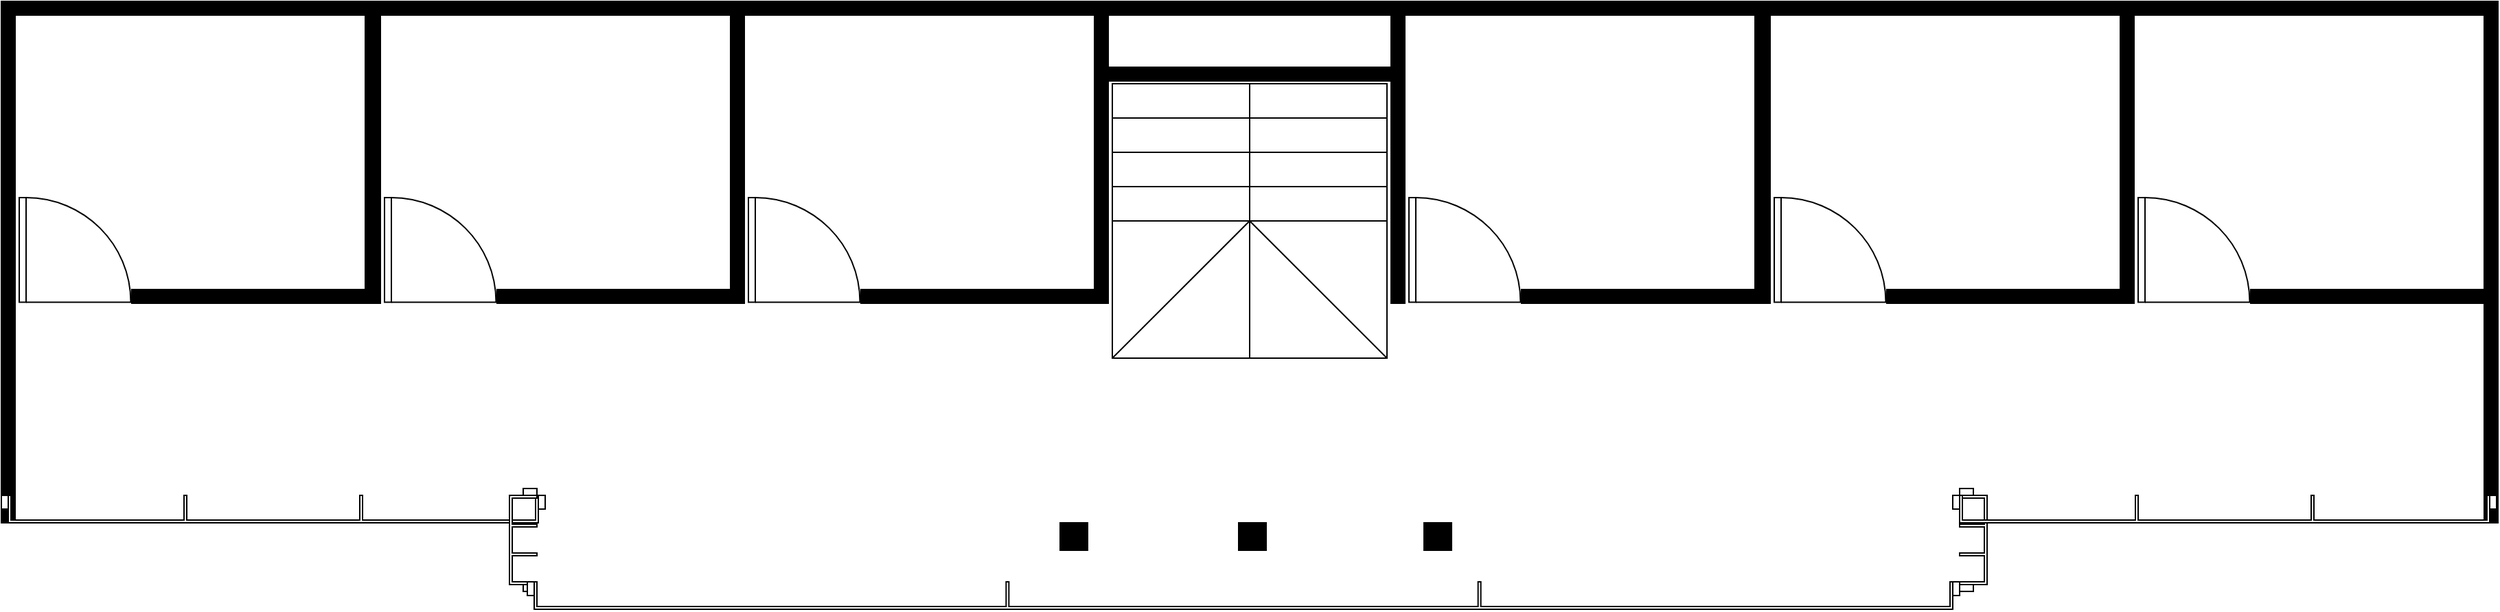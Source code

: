 <mxfile version="26.0.6" pages="2">
  <diagram name="Floor - 2" id="38b20595-45e3-9b7f-d5ca-b57f44c5b66d">
    <mxGraphModel dx="3269" dy="1112" grid="1" gridSize="10" guides="1" tooltips="1" connect="1" arrows="1" fold="1" page="1" pageScale="1" pageWidth="1169" pageHeight="827" background="none" math="0" shadow="0">
      <root>
        <mxCell id="0" />
        <mxCell id="1" parent="0" />
        <mxCell id="vvfayKzTwhahEHeOW0rl-8" value="" style="verticalLabelPosition=bottom;html=1;verticalAlign=top;align=center;shape=mxgraph.floorplan.wallCorner;fillColor=strokeColor;" vertex="1" parent="1">
          <mxGeometry x="-56" y="30" width="266" height="220" as="geometry" />
        </mxCell>
        <mxCell id="vvfayKzTwhahEHeOW0rl-11" value="" style="verticalLabelPosition=bottom;html=1;verticalAlign=top;align=center;shape=mxgraph.floorplan.wallCorner;fillColor=strokeColor;direction=west" vertex="1" parent="1">
          <mxGeometry x="39" y="30" width="180" height="220" as="geometry" />
        </mxCell>
        <mxCell id="vvfayKzTwhahEHeOW0rl-12" value="" style="verticalLabelPosition=bottom;html=1;verticalAlign=top;align=center;shape=mxgraph.floorplan.doorLeft;aspect=fixed;direction=north;" vertex="1" parent="1">
          <mxGeometry x="-43" y="173" width="81" height="76.24" as="geometry" />
        </mxCell>
        <mxCell id="vvfayKzTwhahEHeOW0rl-19" value="" style="group" vertex="1" connectable="0" parent="1">
          <mxGeometry x="210" y="30" width="275" height="220" as="geometry" />
        </mxCell>
        <mxCell id="vvfayKzTwhahEHeOW0rl-16" value="" style="verticalLabelPosition=bottom;html=1;verticalAlign=top;align=center;shape=mxgraph.floorplan.wallCorner;fillColor=strokeColor;" vertex="1" parent="vvfayKzTwhahEHeOW0rl-19">
          <mxGeometry width="266" height="220" as="geometry" />
        </mxCell>
        <mxCell id="vvfayKzTwhahEHeOW0rl-17" value="" style="verticalLabelPosition=bottom;html=1;verticalAlign=top;align=center;shape=mxgraph.floorplan.wallCorner;fillColor=strokeColor;direction=west" vertex="1" parent="vvfayKzTwhahEHeOW0rl-19">
          <mxGeometry x="95" width="180" height="220" as="geometry" />
        </mxCell>
        <mxCell id="vvfayKzTwhahEHeOW0rl-18" value="" style="verticalLabelPosition=bottom;html=1;verticalAlign=top;align=center;shape=mxgraph.floorplan.doorLeft;aspect=fixed;direction=north;" vertex="1" parent="vvfayKzTwhahEHeOW0rl-19">
          <mxGeometry x="13" y="143" width="81" height="76.24" as="geometry" />
        </mxCell>
        <mxCell id="vvfayKzTwhahEHeOW0rl-20" value="" style="group" vertex="1" connectable="0" parent="1">
          <mxGeometry x="475" y="30" width="275" height="220" as="geometry" />
        </mxCell>
        <mxCell id="vvfayKzTwhahEHeOW0rl-21" value="" style="verticalLabelPosition=bottom;html=1;verticalAlign=top;align=center;shape=mxgraph.floorplan.wallCorner;fillColor=strokeColor;" vertex="1" parent="vvfayKzTwhahEHeOW0rl-20">
          <mxGeometry width="266" height="220" as="geometry" />
        </mxCell>
        <mxCell id="vvfayKzTwhahEHeOW0rl-22" value="" style="verticalLabelPosition=bottom;html=1;verticalAlign=top;align=center;shape=mxgraph.floorplan.wallCorner;fillColor=strokeColor;direction=west" vertex="1" parent="vvfayKzTwhahEHeOW0rl-20">
          <mxGeometry x="95" width="180" height="220" as="geometry" />
        </mxCell>
        <mxCell id="vvfayKzTwhahEHeOW0rl-23" value="" style="verticalLabelPosition=bottom;html=1;verticalAlign=top;align=center;shape=mxgraph.floorplan.doorLeft;aspect=fixed;direction=north;" vertex="1" parent="vvfayKzTwhahEHeOW0rl-20">
          <mxGeometry x="13" y="143" width="81" height="76.24" as="geometry" />
        </mxCell>
        <mxCell id="vvfayKzTwhahEHeOW0rl-32" value="" style="verticalLabelPosition=bottom;html=1;verticalAlign=top;align=center;shape=mxgraph.floorplan.wallCorner;fillColor=strokeColor;" vertex="1" parent="1">
          <mxGeometry x="956" y="30" width="266" height="220" as="geometry" />
        </mxCell>
        <mxCell id="vvfayKzTwhahEHeOW0rl-33" value="" style="verticalLabelPosition=bottom;html=1;verticalAlign=top;align=center;shape=mxgraph.floorplan.wallCorner;fillColor=strokeColor;direction=west" vertex="1" parent="1">
          <mxGeometry x="1051" y="30" width="180" height="220" as="geometry" />
        </mxCell>
        <mxCell id="vvfayKzTwhahEHeOW0rl-34" value="" style="verticalLabelPosition=bottom;html=1;verticalAlign=top;align=center;shape=mxgraph.floorplan.doorLeft;aspect=fixed;direction=north;" vertex="1" parent="1">
          <mxGeometry x="969" y="173" width="81" height="76.24" as="geometry" />
        </mxCell>
        <mxCell id="vvfayKzTwhahEHeOW0rl-35" value="" style="group" vertex="1" connectable="0" parent="1">
          <mxGeometry x="1222" y="30" width="275" height="220" as="geometry" />
        </mxCell>
        <mxCell id="vvfayKzTwhahEHeOW0rl-36" value="" style="verticalLabelPosition=bottom;html=1;verticalAlign=top;align=center;shape=mxgraph.floorplan.wallCorner;fillColor=strokeColor;" vertex="1" parent="vvfayKzTwhahEHeOW0rl-35">
          <mxGeometry width="266" height="220" as="geometry" />
        </mxCell>
        <mxCell id="vvfayKzTwhahEHeOW0rl-37" value="" style="verticalLabelPosition=bottom;html=1;verticalAlign=top;align=center;shape=mxgraph.floorplan.wallCorner;fillColor=strokeColor;direction=west" vertex="1" parent="vvfayKzTwhahEHeOW0rl-35">
          <mxGeometry x="95" width="180" height="220" as="geometry" />
        </mxCell>
        <mxCell id="vvfayKzTwhahEHeOW0rl-38" value="" style="verticalLabelPosition=bottom;html=1;verticalAlign=top;align=center;shape=mxgraph.floorplan.doorLeft;aspect=fixed;direction=north;" vertex="1" parent="vvfayKzTwhahEHeOW0rl-35">
          <mxGeometry x="13" y="143" width="81" height="76.24" as="geometry" />
        </mxCell>
        <mxCell id="vvfayKzTwhahEHeOW0rl-39" value="" style="group" vertex="1" connectable="0" parent="1">
          <mxGeometry x="1487" y="30" width="275" height="220" as="geometry" />
        </mxCell>
        <mxCell id="vvfayKzTwhahEHeOW0rl-40" value="" style="verticalLabelPosition=bottom;html=1;verticalAlign=top;align=center;shape=mxgraph.floorplan.wallCorner;fillColor=strokeColor;" vertex="1" parent="vvfayKzTwhahEHeOW0rl-39">
          <mxGeometry width="266" height="220" as="geometry" />
        </mxCell>
        <mxCell id="vvfayKzTwhahEHeOW0rl-41" value="" style="verticalLabelPosition=bottom;html=1;verticalAlign=top;align=center;shape=mxgraph.floorplan.wallCorner;fillColor=strokeColor;direction=west" vertex="1" parent="vvfayKzTwhahEHeOW0rl-39">
          <mxGeometry x="95" width="180" height="220" as="geometry" />
        </mxCell>
        <mxCell id="vvfayKzTwhahEHeOW0rl-42" value="" style="verticalLabelPosition=bottom;html=1;verticalAlign=top;align=center;shape=mxgraph.floorplan.doorLeft;aspect=fixed;direction=north;" vertex="1" parent="vvfayKzTwhahEHeOW0rl-39">
          <mxGeometry x="13" y="143" width="81" height="76.24" as="geometry" />
        </mxCell>
        <mxCell id="vvfayKzTwhahEHeOW0rl-43" value="" style="verticalLabelPosition=bottom;html=1;verticalAlign=top;align=center;shape=mxgraph.floorplan.wall;fillColor=strokeColor;direction=west;" vertex="1" parent="1">
          <mxGeometry x="735" y="30" width="275" height="10" as="geometry" />
        </mxCell>
        <mxCell id="vvfayKzTwhahEHeOW0rl-44" value="" style="verticalLabelPosition=bottom;html=1;verticalAlign=top;align=center;shape=mxgraph.floorplan.wall;fillColor=strokeColor;direction=south;" vertex="1" parent="1">
          <mxGeometry x="-56" y="220" width="10" height="190" as="geometry" />
        </mxCell>
        <mxCell id="vvfayKzTwhahEHeOW0rl-48" value="" style="verticalLabelPosition=bottom;html=1;verticalAlign=top;align=center;shape=mxgraph.floorplan.wall;fillColor=strokeColor;direction=west;" vertex="1" parent="1">
          <mxGeometry x="750" y="78" width="210" height="10" as="geometry" />
        </mxCell>
        <mxCell id="vvfayKzTwhahEHeOW0rl-51" value="" style="verticalLabelPosition=bottom;html=1;verticalAlign=top;align=center;shape=mxgraph.floorplan.stairsRest;direction=south;" vertex="1" parent="1">
          <mxGeometry x="753" y="90" width="200" height="120" as="geometry" />
        </mxCell>
        <mxCell id="vvfayKzTwhahEHeOW0rl-53" value="" style="verticalLabelPosition=bottom;html=1;verticalAlign=top;align=center;shape=mxgraph.floorplan.windowGarden;dx=0.25;direction=west;" vertex="1" parent="1">
          <mxGeometry x="-56" y="390" width="396" height="20" as="geometry" />
        </mxCell>
        <mxCell id="vvfayKzTwhahEHeOW0rl-60" value="" style="verticalLabelPosition=bottom;html=1;verticalAlign=top;align=center;shape=mxgraph.floorplan.windowGarden;dx=0.25;direction=south;" vertex="1" parent="1">
          <mxGeometry x="1370" y="385" width="20" height="75" as="geometry" />
        </mxCell>
        <mxCell id="vvfayKzTwhahEHeOW0rl-54" value="" style="verticalLabelPosition=bottom;html=1;verticalAlign=top;align=center;shape=mxgraph.floorplan.windowGarden;dx=0.25;direction=north;" vertex="1" parent="1">
          <mxGeometry x="314" y="385" width="20" height="75" as="geometry" />
        </mxCell>
        <mxCell id="vvfayKzTwhahEHeOW0rl-55" value="" style="verticalLabelPosition=bottom;html=1;verticalAlign=top;align=center;shape=mxgraph.floorplan.windowGarden;dx=0.25;direction=west;" vertex="1" parent="1">
          <mxGeometry x="327" y="453" width="1043" height="20" as="geometry" />
        </mxCell>
        <mxCell id="vvfayKzTwhahEHeOW0rl-63" value="" style="verticalLabelPosition=bottom;html=1;verticalAlign=top;align=center;shape=mxgraph.floorplan.wall;fillColor=strokeColor;direction=south;" vertex="1" parent="1">
          <mxGeometry x="1752" y="215" width="10" height="195" as="geometry" />
        </mxCell>
        <mxCell id="vvfayKzTwhahEHeOW0rl-59" value="" style="verticalLabelPosition=bottom;html=1;verticalAlign=top;align=center;shape=mxgraph.floorplan.windowGarden;dx=0.25;direction=west;" vertex="1" parent="1">
          <mxGeometry x="1365" y="390" width="396" height="20" as="geometry" />
        </mxCell>
        <mxCell id="vvfayKzTwhahEHeOW0rl-64" value="" style="verticalLabelPosition=bottom;html=1;verticalAlign=top;align=center;shape=mxgraph.floorplan.room;fillColor=strokeColor;" vertex="1" parent="1">
          <mxGeometry x="845" y="410" width="20" height="20" as="geometry" />
        </mxCell>
        <mxCell id="vvfayKzTwhahEHeOW0rl-65" value="" style="verticalLabelPosition=bottom;html=1;verticalAlign=top;align=center;shape=mxgraph.floorplan.room;fillColor=strokeColor;" vertex="1" parent="1">
          <mxGeometry x="980" y="410" width="20" height="20" as="geometry" />
        </mxCell>
        <mxCell id="vvfayKzTwhahEHeOW0rl-66" value="" style="verticalLabelPosition=bottom;html=1;verticalAlign=top;align=center;shape=mxgraph.floorplan.room;fillColor=strokeColor;" vertex="1" parent="1">
          <mxGeometry x="715" y="410" width="20" height="20" as="geometry" />
        </mxCell>
      </root>
    </mxGraphModel>
  </diagram>
  <diagram name="1st - floor" id="8kGiZi48VBvHHr1KHaE0">
    <mxGraphModel dx="2219" dy="556" grid="1" gridSize="10" guides="1" tooltips="1" connect="1" arrows="1" fold="1" page="1" pageScale="1" pageWidth="1169" pageHeight="827" background="none" math="0" shadow="0">
      <root>
        <mxCell id="PMHNIFOg2gqeF-ShbbtQ-0" />
        <mxCell id="PMHNIFOg2gqeF-ShbbtQ-1" parent="PMHNIFOg2gqeF-ShbbtQ-0" />
        <mxCell id="PMHNIFOg2gqeF-ShbbtQ-2" value="" style="verticalLabelPosition=bottom;html=1;verticalAlign=top;align=center;shape=mxgraph.floorplan.wallCorner;fillColor=strokeColor;" vertex="1" parent="PMHNIFOg2gqeF-ShbbtQ-1">
          <mxGeometry x="-56" y="30" width="266" height="220" as="geometry" />
        </mxCell>
        <mxCell id="PMHNIFOg2gqeF-ShbbtQ-3" value="" style="verticalLabelPosition=bottom;html=1;verticalAlign=top;align=center;shape=mxgraph.floorplan.wallCorner;fillColor=strokeColor;direction=west" vertex="1" parent="PMHNIFOg2gqeF-ShbbtQ-1">
          <mxGeometry x="39" y="30" width="180" height="220" as="geometry" />
        </mxCell>
        <mxCell id="PMHNIFOg2gqeF-ShbbtQ-4" value="" style="verticalLabelPosition=bottom;html=1;verticalAlign=top;align=center;shape=mxgraph.floorplan.doorLeft;aspect=fixed;direction=north;" vertex="1" parent="PMHNIFOg2gqeF-ShbbtQ-1">
          <mxGeometry x="-43" y="173" width="81" height="76.24" as="geometry" />
        </mxCell>
        <mxCell id="PMHNIFOg2gqeF-ShbbtQ-5" value="" style="group" vertex="1" connectable="0" parent="PMHNIFOg2gqeF-ShbbtQ-1">
          <mxGeometry x="210" y="30" width="275" height="220" as="geometry" />
        </mxCell>
        <mxCell id="PMHNIFOg2gqeF-ShbbtQ-6" value="" style="verticalLabelPosition=bottom;html=1;verticalAlign=top;align=center;shape=mxgraph.floorplan.wallCorner;fillColor=strokeColor;" vertex="1" parent="PMHNIFOg2gqeF-ShbbtQ-5">
          <mxGeometry width="266" height="220" as="geometry" />
        </mxCell>
        <mxCell id="PMHNIFOg2gqeF-ShbbtQ-7" value="" style="verticalLabelPosition=bottom;html=1;verticalAlign=top;align=center;shape=mxgraph.floorplan.wallCorner;fillColor=strokeColor;direction=west" vertex="1" parent="PMHNIFOg2gqeF-ShbbtQ-5">
          <mxGeometry x="95" width="180" height="220" as="geometry" />
        </mxCell>
        <mxCell id="PMHNIFOg2gqeF-ShbbtQ-8" value="" style="verticalLabelPosition=bottom;html=1;verticalAlign=top;align=center;shape=mxgraph.floorplan.doorLeft;aspect=fixed;direction=north;" vertex="1" parent="PMHNIFOg2gqeF-ShbbtQ-5">
          <mxGeometry x="13" y="143" width="81" height="76.24" as="geometry" />
        </mxCell>
        <mxCell id="PMHNIFOg2gqeF-ShbbtQ-9" value="" style="group" vertex="1" connectable="0" parent="PMHNIFOg2gqeF-ShbbtQ-1">
          <mxGeometry x="475" y="30" width="275" height="220" as="geometry" />
        </mxCell>
        <mxCell id="PMHNIFOg2gqeF-ShbbtQ-10" value="" style="verticalLabelPosition=bottom;html=1;verticalAlign=top;align=center;shape=mxgraph.floorplan.wallCorner;fillColor=strokeColor;" vertex="1" parent="PMHNIFOg2gqeF-ShbbtQ-9">
          <mxGeometry width="266" height="220" as="geometry" />
        </mxCell>
        <mxCell id="PMHNIFOg2gqeF-ShbbtQ-11" value="" style="verticalLabelPosition=bottom;html=1;verticalAlign=top;align=center;shape=mxgraph.floorplan.wallCorner;fillColor=strokeColor;direction=west" vertex="1" parent="PMHNIFOg2gqeF-ShbbtQ-9">
          <mxGeometry x="95" width="180" height="220" as="geometry" />
        </mxCell>
        <mxCell id="PMHNIFOg2gqeF-ShbbtQ-12" value="" style="verticalLabelPosition=bottom;html=1;verticalAlign=top;align=center;shape=mxgraph.floorplan.doorLeft;aspect=fixed;direction=north;" vertex="1" parent="PMHNIFOg2gqeF-ShbbtQ-9">
          <mxGeometry x="13" y="143" width="81" height="76.24" as="geometry" />
        </mxCell>
        <mxCell id="PMHNIFOg2gqeF-ShbbtQ-13" value="" style="verticalLabelPosition=bottom;html=1;verticalAlign=top;align=center;shape=mxgraph.floorplan.wallCorner;fillColor=strokeColor;" vertex="1" parent="PMHNIFOg2gqeF-ShbbtQ-1">
          <mxGeometry x="956" y="30" width="266" height="220" as="geometry" />
        </mxCell>
        <mxCell id="PMHNIFOg2gqeF-ShbbtQ-14" value="" style="verticalLabelPosition=bottom;html=1;verticalAlign=top;align=center;shape=mxgraph.floorplan.wallCorner;fillColor=strokeColor;direction=west" vertex="1" parent="PMHNIFOg2gqeF-ShbbtQ-1">
          <mxGeometry x="1051" y="30" width="180" height="220" as="geometry" />
        </mxCell>
        <mxCell id="PMHNIFOg2gqeF-ShbbtQ-15" value="" style="verticalLabelPosition=bottom;html=1;verticalAlign=top;align=center;shape=mxgraph.floorplan.doorLeft;aspect=fixed;direction=north;" vertex="1" parent="PMHNIFOg2gqeF-ShbbtQ-1">
          <mxGeometry x="969" y="173" width="81" height="76.24" as="geometry" />
        </mxCell>
        <mxCell id="PMHNIFOg2gqeF-ShbbtQ-16" value="" style="group" vertex="1" connectable="0" parent="PMHNIFOg2gqeF-ShbbtQ-1">
          <mxGeometry x="1222" y="30" width="275" height="220" as="geometry" />
        </mxCell>
        <mxCell id="PMHNIFOg2gqeF-ShbbtQ-17" value="" style="verticalLabelPosition=bottom;html=1;verticalAlign=top;align=center;shape=mxgraph.floorplan.wallCorner;fillColor=strokeColor;" vertex="1" parent="PMHNIFOg2gqeF-ShbbtQ-16">
          <mxGeometry width="266" height="220" as="geometry" />
        </mxCell>
        <mxCell id="PMHNIFOg2gqeF-ShbbtQ-18" value="" style="verticalLabelPosition=bottom;html=1;verticalAlign=top;align=center;shape=mxgraph.floorplan.wallCorner;fillColor=strokeColor;direction=west" vertex="1" parent="PMHNIFOg2gqeF-ShbbtQ-16">
          <mxGeometry x="95" width="180" height="220" as="geometry" />
        </mxCell>
        <mxCell id="PMHNIFOg2gqeF-ShbbtQ-19" value="" style="verticalLabelPosition=bottom;html=1;verticalAlign=top;align=center;shape=mxgraph.floorplan.doorLeft;aspect=fixed;direction=north;" vertex="1" parent="PMHNIFOg2gqeF-ShbbtQ-16">
          <mxGeometry x="13" y="143" width="81" height="76.24" as="geometry" />
        </mxCell>
        <mxCell id="PMHNIFOg2gqeF-ShbbtQ-20" value="" style="group" vertex="1" connectable="0" parent="PMHNIFOg2gqeF-ShbbtQ-1">
          <mxGeometry x="1487" y="30" width="275" height="220" as="geometry" />
        </mxCell>
        <mxCell id="PMHNIFOg2gqeF-ShbbtQ-21" value="" style="verticalLabelPosition=bottom;html=1;verticalAlign=top;align=center;shape=mxgraph.floorplan.wallCorner;fillColor=strokeColor;" vertex="1" parent="PMHNIFOg2gqeF-ShbbtQ-20">
          <mxGeometry width="266" height="220" as="geometry" />
        </mxCell>
        <mxCell id="PMHNIFOg2gqeF-ShbbtQ-22" value="" style="verticalLabelPosition=bottom;html=1;verticalAlign=top;align=center;shape=mxgraph.floorplan.wallCorner;fillColor=strokeColor;direction=west" vertex="1" parent="PMHNIFOg2gqeF-ShbbtQ-20">
          <mxGeometry x="95" width="180" height="220" as="geometry" />
        </mxCell>
        <mxCell id="PMHNIFOg2gqeF-ShbbtQ-23" value="" style="verticalLabelPosition=bottom;html=1;verticalAlign=top;align=center;shape=mxgraph.floorplan.doorLeft;aspect=fixed;direction=north;" vertex="1" parent="PMHNIFOg2gqeF-ShbbtQ-20">
          <mxGeometry x="13" y="143" width="81" height="76.24" as="geometry" />
        </mxCell>
        <mxCell id="PMHNIFOg2gqeF-ShbbtQ-24" value="" style="verticalLabelPosition=bottom;html=1;verticalAlign=top;align=center;shape=mxgraph.floorplan.wall;fillColor=strokeColor;direction=west;" vertex="1" parent="PMHNIFOg2gqeF-ShbbtQ-1">
          <mxGeometry x="735" y="30" width="275" height="10" as="geometry" />
        </mxCell>
        <mxCell id="PMHNIFOg2gqeF-ShbbtQ-25" value="" style="verticalLabelPosition=bottom;html=1;verticalAlign=top;align=center;shape=mxgraph.floorplan.wall;fillColor=strokeColor;direction=south;" vertex="1" parent="PMHNIFOg2gqeF-ShbbtQ-1">
          <mxGeometry x="-56" y="220" width="10" height="190" as="geometry" />
        </mxCell>
        <mxCell id="PMHNIFOg2gqeF-ShbbtQ-26" value="" style="verticalLabelPosition=bottom;html=1;verticalAlign=top;align=center;shape=mxgraph.floorplan.wall;fillColor=strokeColor;direction=west;" vertex="1" parent="PMHNIFOg2gqeF-ShbbtQ-1">
          <mxGeometry x="750" y="78" width="210" height="10" as="geometry" />
        </mxCell>
        <mxCell id="PMHNIFOg2gqeF-ShbbtQ-27" value="" style="verticalLabelPosition=bottom;html=1;verticalAlign=top;align=center;shape=mxgraph.floorplan.stairsRest;direction=south;" vertex="1" parent="PMHNIFOg2gqeF-ShbbtQ-1">
          <mxGeometry x="753" y="90" width="200" height="120" as="geometry" />
        </mxCell>
        <mxCell id="PMHNIFOg2gqeF-ShbbtQ-28" value="" style="verticalLabelPosition=bottom;html=1;verticalAlign=top;align=center;shape=mxgraph.floorplan.windowGarden;dx=0.25;direction=west;" vertex="1" parent="PMHNIFOg2gqeF-ShbbtQ-1">
          <mxGeometry x="-56" y="390" width="396" height="20" as="geometry" />
        </mxCell>
        <mxCell id="PMHNIFOg2gqeF-ShbbtQ-29" value="" style="verticalLabelPosition=bottom;html=1;verticalAlign=top;align=center;shape=mxgraph.floorplan.windowGarden;dx=0.25;direction=south;" vertex="1" parent="PMHNIFOg2gqeF-ShbbtQ-1">
          <mxGeometry x="1370" y="385" width="20" height="75" as="geometry" />
        </mxCell>
        <mxCell id="PMHNIFOg2gqeF-ShbbtQ-30" value="" style="verticalLabelPosition=bottom;html=1;verticalAlign=top;align=center;shape=mxgraph.floorplan.windowGarden;dx=0.25;direction=north;" vertex="1" parent="PMHNIFOg2gqeF-ShbbtQ-1">
          <mxGeometry x="314" y="385" width="20" height="75" as="geometry" />
        </mxCell>
        <mxCell id="PMHNIFOg2gqeF-ShbbtQ-31" value="" style="verticalLabelPosition=bottom;html=1;verticalAlign=top;align=center;shape=mxgraph.floorplan.windowGarden;dx=0.25;direction=west;" vertex="1" parent="PMHNIFOg2gqeF-ShbbtQ-1">
          <mxGeometry x="327" y="453" width="1043" height="20" as="geometry" />
        </mxCell>
        <mxCell id="PMHNIFOg2gqeF-ShbbtQ-32" value="" style="verticalLabelPosition=bottom;html=1;verticalAlign=top;align=center;shape=mxgraph.floorplan.wall;fillColor=strokeColor;direction=south;" vertex="1" parent="PMHNIFOg2gqeF-ShbbtQ-1">
          <mxGeometry x="1752" y="215" width="10" height="195" as="geometry" />
        </mxCell>
        <mxCell id="PMHNIFOg2gqeF-ShbbtQ-33" value="" style="verticalLabelPosition=bottom;html=1;verticalAlign=top;align=center;shape=mxgraph.floorplan.windowGarden;dx=0.25;direction=west;" vertex="1" parent="PMHNIFOg2gqeF-ShbbtQ-1">
          <mxGeometry x="1365" y="390" width="396" height="20" as="geometry" />
        </mxCell>
        <mxCell id="PMHNIFOg2gqeF-ShbbtQ-34" value="" style="verticalLabelPosition=bottom;html=1;verticalAlign=top;align=center;shape=mxgraph.floorplan.room;fillColor=strokeColor;" vertex="1" parent="PMHNIFOg2gqeF-ShbbtQ-1">
          <mxGeometry x="845" y="410" width="20" height="20" as="geometry" />
        </mxCell>
        <mxCell id="PMHNIFOg2gqeF-ShbbtQ-35" value="" style="verticalLabelPosition=bottom;html=1;verticalAlign=top;align=center;shape=mxgraph.floorplan.room;fillColor=strokeColor;" vertex="1" parent="PMHNIFOg2gqeF-ShbbtQ-1">
          <mxGeometry x="980" y="410" width="20" height="20" as="geometry" />
        </mxCell>
        <mxCell id="PMHNIFOg2gqeF-ShbbtQ-36" value="" style="verticalLabelPosition=bottom;html=1;verticalAlign=top;align=center;shape=mxgraph.floorplan.room;fillColor=strokeColor;" vertex="1" parent="PMHNIFOg2gqeF-ShbbtQ-1">
          <mxGeometry x="715" y="410" width="20" height="20" as="geometry" />
        </mxCell>
      </root>
    </mxGraphModel>
  </diagram>
</mxfile>
